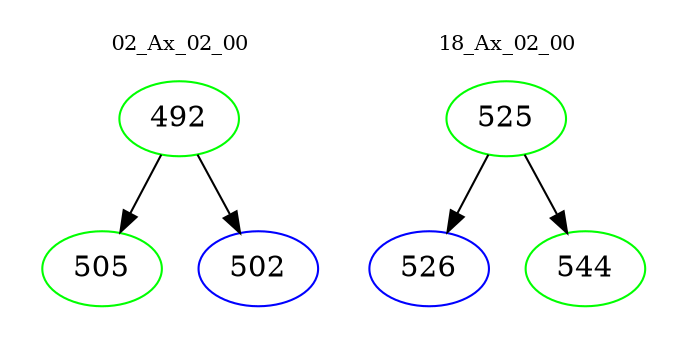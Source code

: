 digraph{
subgraph cluster_0 {
color = white
label = "02_Ax_02_00";
fontsize=10;
T0_492 [label="492", color="green"]
T0_492 -> T0_505 [color="black"]
T0_505 [label="505", color="green"]
T0_492 -> T0_502 [color="black"]
T0_502 [label="502", color="blue"]
}
subgraph cluster_1 {
color = white
label = "18_Ax_02_00";
fontsize=10;
T1_525 [label="525", color="green"]
T1_525 -> T1_526 [color="black"]
T1_526 [label="526", color="blue"]
T1_525 -> T1_544 [color="black"]
T1_544 [label="544", color="green"]
}
}
